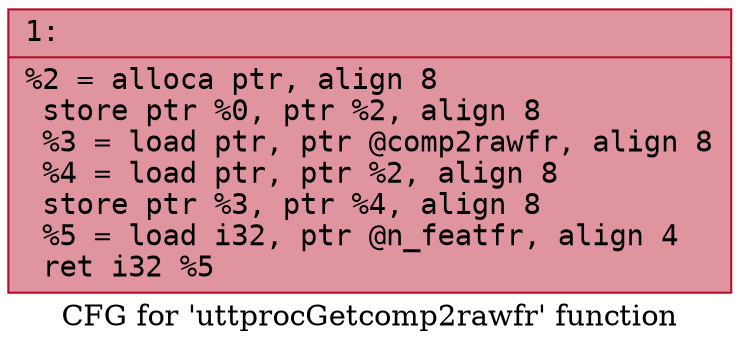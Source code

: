 digraph "CFG for 'uttprocGetcomp2rawfr' function" {
	label="CFG for 'uttprocGetcomp2rawfr' function";

	Node0x6000008a1c70 [shape=record,color="#b70d28ff", style=filled, fillcolor="#b70d2870" fontname="Courier",label="{1:\l|  %2 = alloca ptr, align 8\l  store ptr %0, ptr %2, align 8\l  %3 = load ptr, ptr @comp2rawfr, align 8\l  %4 = load ptr, ptr %2, align 8\l  store ptr %3, ptr %4, align 8\l  %5 = load i32, ptr @n_featfr, align 4\l  ret i32 %5\l}"];
}
